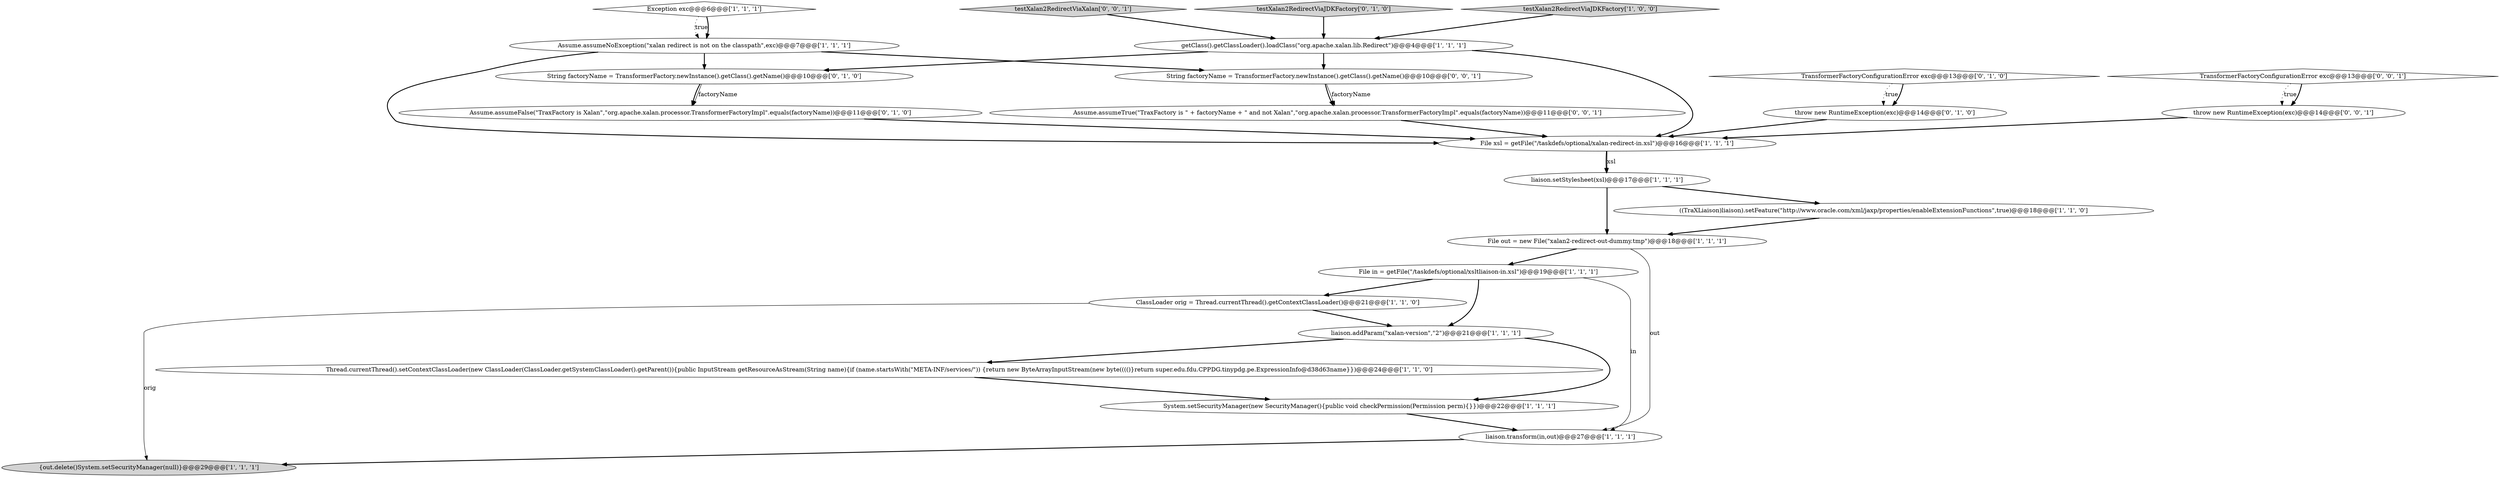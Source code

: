 digraph {
4 [style = filled, label = "File out = new File(\"xalan2-redirect-out-dummy.tmp\")@@@18@@@['1', '1', '1']", fillcolor = white, shape = ellipse image = "AAA0AAABBB1BBB"];
12 [style = filled, label = "((TraXLiaison)liaison).setFeature(\"http://www.oracle.com/xml/jaxp/properties/enableExtensionFunctions\",true)@@@18@@@['1', '1', '0']", fillcolor = white, shape = ellipse image = "AAA0AAABBB1BBB"];
2 [style = filled, label = "getClass().getClassLoader().loadClass(\"org.apache.xalan.lib.Redirect\")@@@4@@@['1', '1', '1']", fillcolor = white, shape = ellipse image = "AAA0AAABBB1BBB"];
20 [style = filled, label = "Assume.assumeTrue(\"TraxFactory is \" + factoryName + \" and not Xalan\",\"org.apache.xalan.processor.TransformerFactoryImpl\".equals(factoryName))@@@11@@@['0', '0', '1']", fillcolor = white, shape = ellipse image = "AAA0AAABBB3BBB"];
19 [style = filled, label = "String factoryName = TransformerFactory.newInstance().getClass().getName()@@@10@@@['0', '1', '0']", fillcolor = white, shape = ellipse image = "AAA1AAABBB2BBB"];
15 [style = filled, label = "testXalan2RedirectViaJDKFactory['0', '1', '0']", fillcolor = lightgray, shape = diamond image = "AAA0AAABBB2BBB"];
10 [style = filled, label = "Exception exc@@@6@@@['1', '1', '1']", fillcolor = white, shape = diamond image = "AAA0AAABBB1BBB"];
14 [style = filled, label = "testXalan2RedirectViaJDKFactory['1', '0', '0']", fillcolor = lightgray, shape = diamond image = "AAA0AAABBB1BBB"];
21 [style = filled, label = "TransformerFactoryConfigurationError exc@@@13@@@['0', '0', '1']", fillcolor = white, shape = diamond image = "AAA0AAABBB3BBB"];
17 [style = filled, label = "throw new RuntimeException(exc)@@@14@@@['0', '1', '0']", fillcolor = white, shape = ellipse image = "AAA1AAABBB2BBB"];
24 [style = filled, label = "testXalan2RedirectViaXalan['0', '0', '1']", fillcolor = lightgray, shape = diamond image = "AAA0AAABBB3BBB"];
9 [style = filled, label = "File xsl = getFile(\"/taskdefs/optional/xalan-redirect-in.xsl\")@@@16@@@['1', '1', '1']", fillcolor = white, shape = ellipse image = "AAA0AAABBB1BBB"];
11 [style = filled, label = "Thread.currentThread().setContextClassLoader(new ClassLoader(ClassLoader.getSystemClassLoader().getParent()){public InputStream getResourceAsStream(String name){if (name.startsWith(\"META-INF/services/\")) {return new ByteArrayInputStream(new byte(((()}return super.edu.fdu.CPPDG.tinypdg.pe.ExpressionInfo@d38d63name}})@@@24@@@['1', '1', '0']", fillcolor = white, shape = ellipse image = "AAA0AAABBB1BBB"];
0 [style = filled, label = "liaison.transform(in,out)@@@27@@@['1', '1', '1']", fillcolor = white, shape = ellipse image = "AAA0AAABBB1BBB"];
16 [style = filled, label = "Assume.assumeFalse(\"TraxFactory is Xalan\",\"org.apache.xalan.processor.TransformerFactoryImpl\".equals(factoryName))@@@11@@@['0', '1', '0']", fillcolor = white, shape = ellipse image = "AAA1AAABBB2BBB"];
6 [style = filled, label = "liaison.setStylesheet(xsl)@@@17@@@['1', '1', '1']", fillcolor = white, shape = ellipse image = "AAA0AAABBB1BBB"];
8 [style = filled, label = "System.setSecurityManager(new SecurityManager(){public void checkPermission(Permission perm){}})@@@22@@@['1', '1', '1']", fillcolor = white, shape = ellipse image = "AAA0AAABBB1BBB"];
18 [style = filled, label = "TransformerFactoryConfigurationError exc@@@13@@@['0', '1', '0']", fillcolor = white, shape = diamond image = "AAA1AAABBB2BBB"];
5 [style = filled, label = "ClassLoader orig = Thread.currentThread().getContextClassLoader()@@@21@@@['1', '1', '0']", fillcolor = white, shape = ellipse image = "AAA0AAABBB1BBB"];
1 [style = filled, label = "File in = getFile(\"/taskdefs/optional/xsltliaison-in.xsl\")@@@19@@@['1', '1', '1']", fillcolor = white, shape = ellipse image = "AAA0AAABBB1BBB"];
7 [style = filled, label = "liaison.addParam(\"xalan-version\",\"2\")@@@21@@@['1', '1', '1']", fillcolor = white, shape = ellipse image = "AAA0AAABBB1BBB"];
22 [style = filled, label = "String factoryName = TransformerFactory.newInstance().getClass().getName()@@@10@@@['0', '0', '1']", fillcolor = white, shape = ellipse image = "AAA0AAABBB3BBB"];
23 [style = filled, label = "throw new RuntimeException(exc)@@@14@@@['0', '0', '1']", fillcolor = white, shape = ellipse image = "AAA0AAABBB3BBB"];
13 [style = filled, label = "{out.delete()System.setSecurityManager(null)}@@@29@@@['1', '1', '1']", fillcolor = lightgray, shape = ellipse image = "AAA0AAABBB1BBB"];
3 [style = filled, label = "Assume.assumeNoException(\"xalan redirect is not on the classpath\",exc)@@@7@@@['1', '1', '1']", fillcolor = white, shape = ellipse image = "AAA0AAABBB1BBB"];
23->9 [style = bold, label=""];
7->8 [style = bold, label=""];
10->3 [style = dotted, label="true"];
6->4 [style = bold, label=""];
8->0 [style = bold, label=""];
24->2 [style = bold, label=""];
12->4 [style = bold, label=""];
1->0 [style = solid, label="in"];
21->23 [style = dotted, label="true"];
4->0 [style = solid, label="out"];
22->20 [style = bold, label=""];
7->11 [style = bold, label=""];
0->13 [style = bold, label=""];
15->2 [style = bold, label=""];
4->1 [style = bold, label=""];
10->3 [style = bold, label=""];
9->6 [style = bold, label=""];
19->16 [style = bold, label=""];
2->9 [style = bold, label=""];
2->19 [style = bold, label=""];
18->17 [style = dotted, label="true"];
11->8 [style = bold, label=""];
19->16 [style = solid, label="factoryName"];
3->9 [style = bold, label=""];
2->22 [style = bold, label=""];
3->19 [style = bold, label=""];
17->9 [style = bold, label=""];
22->20 [style = solid, label="factoryName"];
9->6 [style = solid, label="xsl"];
1->5 [style = bold, label=""];
6->12 [style = bold, label=""];
14->2 [style = bold, label=""];
18->17 [style = bold, label=""];
3->22 [style = bold, label=""];
20->9 [style = bold, label=""];
1->7 [style = bold, label=""];
21->23 [style = bold, label=""];
5->7 [style = bold, label=""];
5->13 [style = solid, label="orig"];
16->9 [style = bold, label=""];
}
